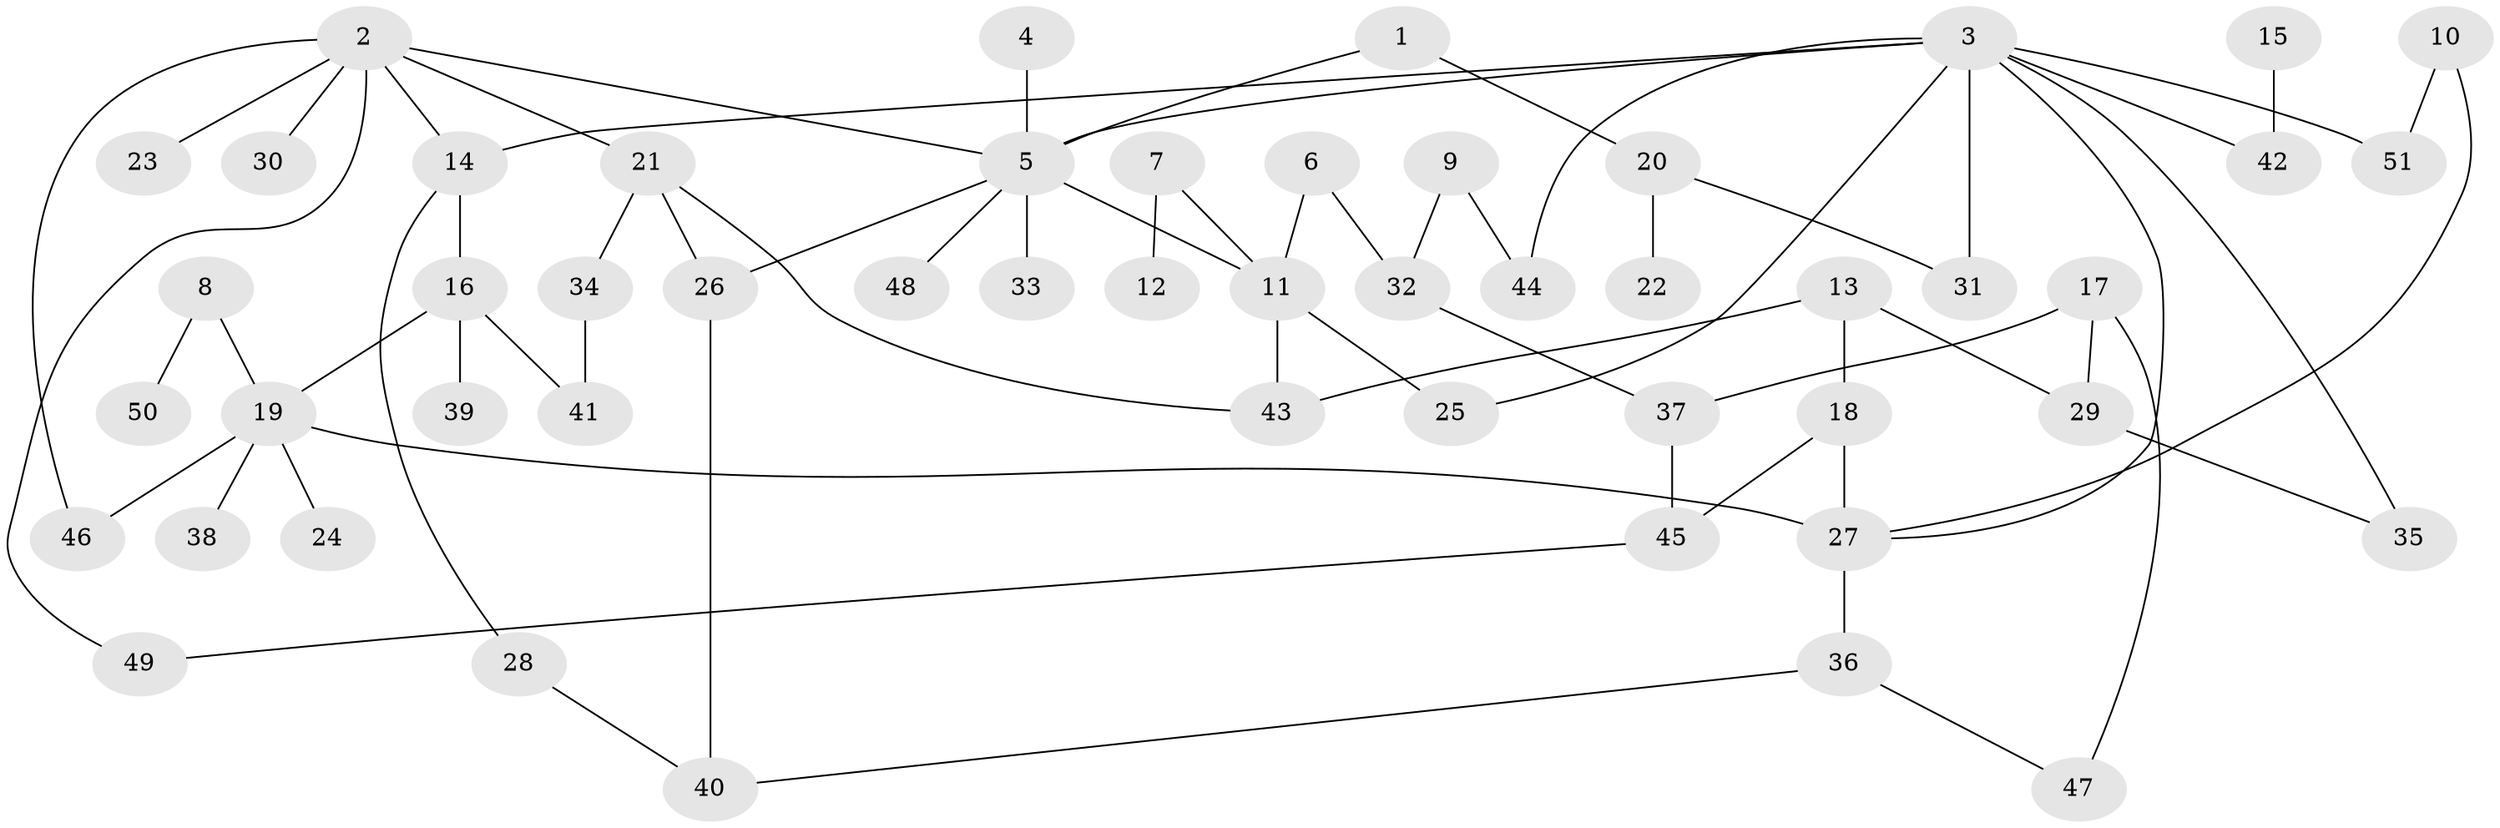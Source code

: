 // original degree distribution, {8: 0.0196078431372549, 7: 0.00980392156862745, 2: 0.3235294117647059, 5: 0.058823529411764705, 6: 0.0196078431372549, 3: 0.14705882352941177, 4: 0.06862745098039216, 1: 0.35294117647058826}
// Generated by graph-tools (version 1.1) at 2025/01/03/09/25 03:01:02]
// undirected, 51 vertices, 68 edges
graph export_dot {
graph [start="1"]
  node [color=gray90,style=filled];
  1;
  2;
  3;
  4;
  5;
  6;
  7;
  8;
  9;
  10;
  11;
  12;
  13;
  14;
  15;
  16;
  17;
  18;
  19;
  20;
  21;
  22;
  23;
  24;
  25;
  26;
  27;
  28;
  29;
  30;
  31;
  32;
  33;
  34;
  35;
  36;
  37;
  38;
  39;
  40;
  41;
  42;
  43;
  44;
  45;
  46;
  47;
  48;
  49;
  50;
  51;
  1 -- 5 [weight=1.0];
  1 -- 20 [weight=1.0];
  2 -- 5 [weight=1.0];
  2 -- 14 [weight=1.0];
  2 -- 21 [weight=1.0];
  2 -- 23 [weight=1.0];
  2 -- 30 [weight=1.0];
  2 -- 46 [weight=1.0];
  2 -- 49 [weight=1.0];
  3 -- 5 [weight=1.0];
  3 -- 14 [weight=1.0];
  3 -- 25 [weight=1.0];
  3 -- 27 [weight=1.0];
  3 -- 31 [weight=1.0];
  3 -- 35 [weight=1.0];
  3 -- 42 [weight=1.0];
  3 -- 44 [weight=1.0];
  3 -- 51 [weight=1.0];
  4 -- 5 [weight=1.0];
  5 -- 11 [weight=1.0];
  5 -- 26 [weight=1.0];
  5 -- 33 [weight=1.0];
  5 -- 48 [weight=1.0];
  6 -- 11 [weight=1.0];
  6 -- 32 [weight=1.0];
  7 -- 11 [weight=1.0];
  7 -- 12 [weight=1.0];
  8 -- 19 [weight=1.0];
  8 -- 50 [weight=1.0];
  9 -- 32 [weight=1.0];
  9 -- 44 [weight=1.0];
  10 -- 27 [weight=1.0];
  10 -- 51 [weight=1.0];
  11 -- 25 [weight=1.0];
  11 -- 43 [weight=1.0];
  13 -- 18 [weight=1.0];
  13 -- 29 [weight=1.0];
  13 -- 43 [weight=1.0];
  14 -- 16 [weight=1.0];
  14 -- 28 [weight=1.0];
  15 -- 42 [weight=1.0];
  16 -- 19 [weight=1.0];
  16 -- 39 [weight=1.0];
  16 -- 41 [weight=1.0];
  17 -- 29 [weight=1.0];
  17 -- 37 [weight=1.0];
  17 -- 47 [weight=1.0];
  18 -- 27 [weight=2.0];
  18 -- 45 [weight=1.0];
  19 -- 24 [weight=1.0];
  19 -- 27 [weight=1.0];
  19 -- 38 [weight=1.0];
  19 -- 46 [weight=1.0];
  20 -- 22 [weight=1.0];
  20 -- 31 [weight=1.0];
  21 -- 26 [weight=1.0];
  21 -- 34 [weight=1.0];
  21 -- 43 [weight=1.0];
  26 -- 40 [weight=1.0];
  27 -- 36 [weight=1.0];
  28 -- 40 [weight=1.0];
  29 -- 35 [weight=1.0];
  32 -- 37 [weight=1.0];
  34 -- 41 [weight=1.0];
  36 -- 40 [weight=1.0];
  36 -- 47 [weight=1.0];
  37 -- 45 [weight=1.0];
  45 -- 49 [weight=1.0];
}
